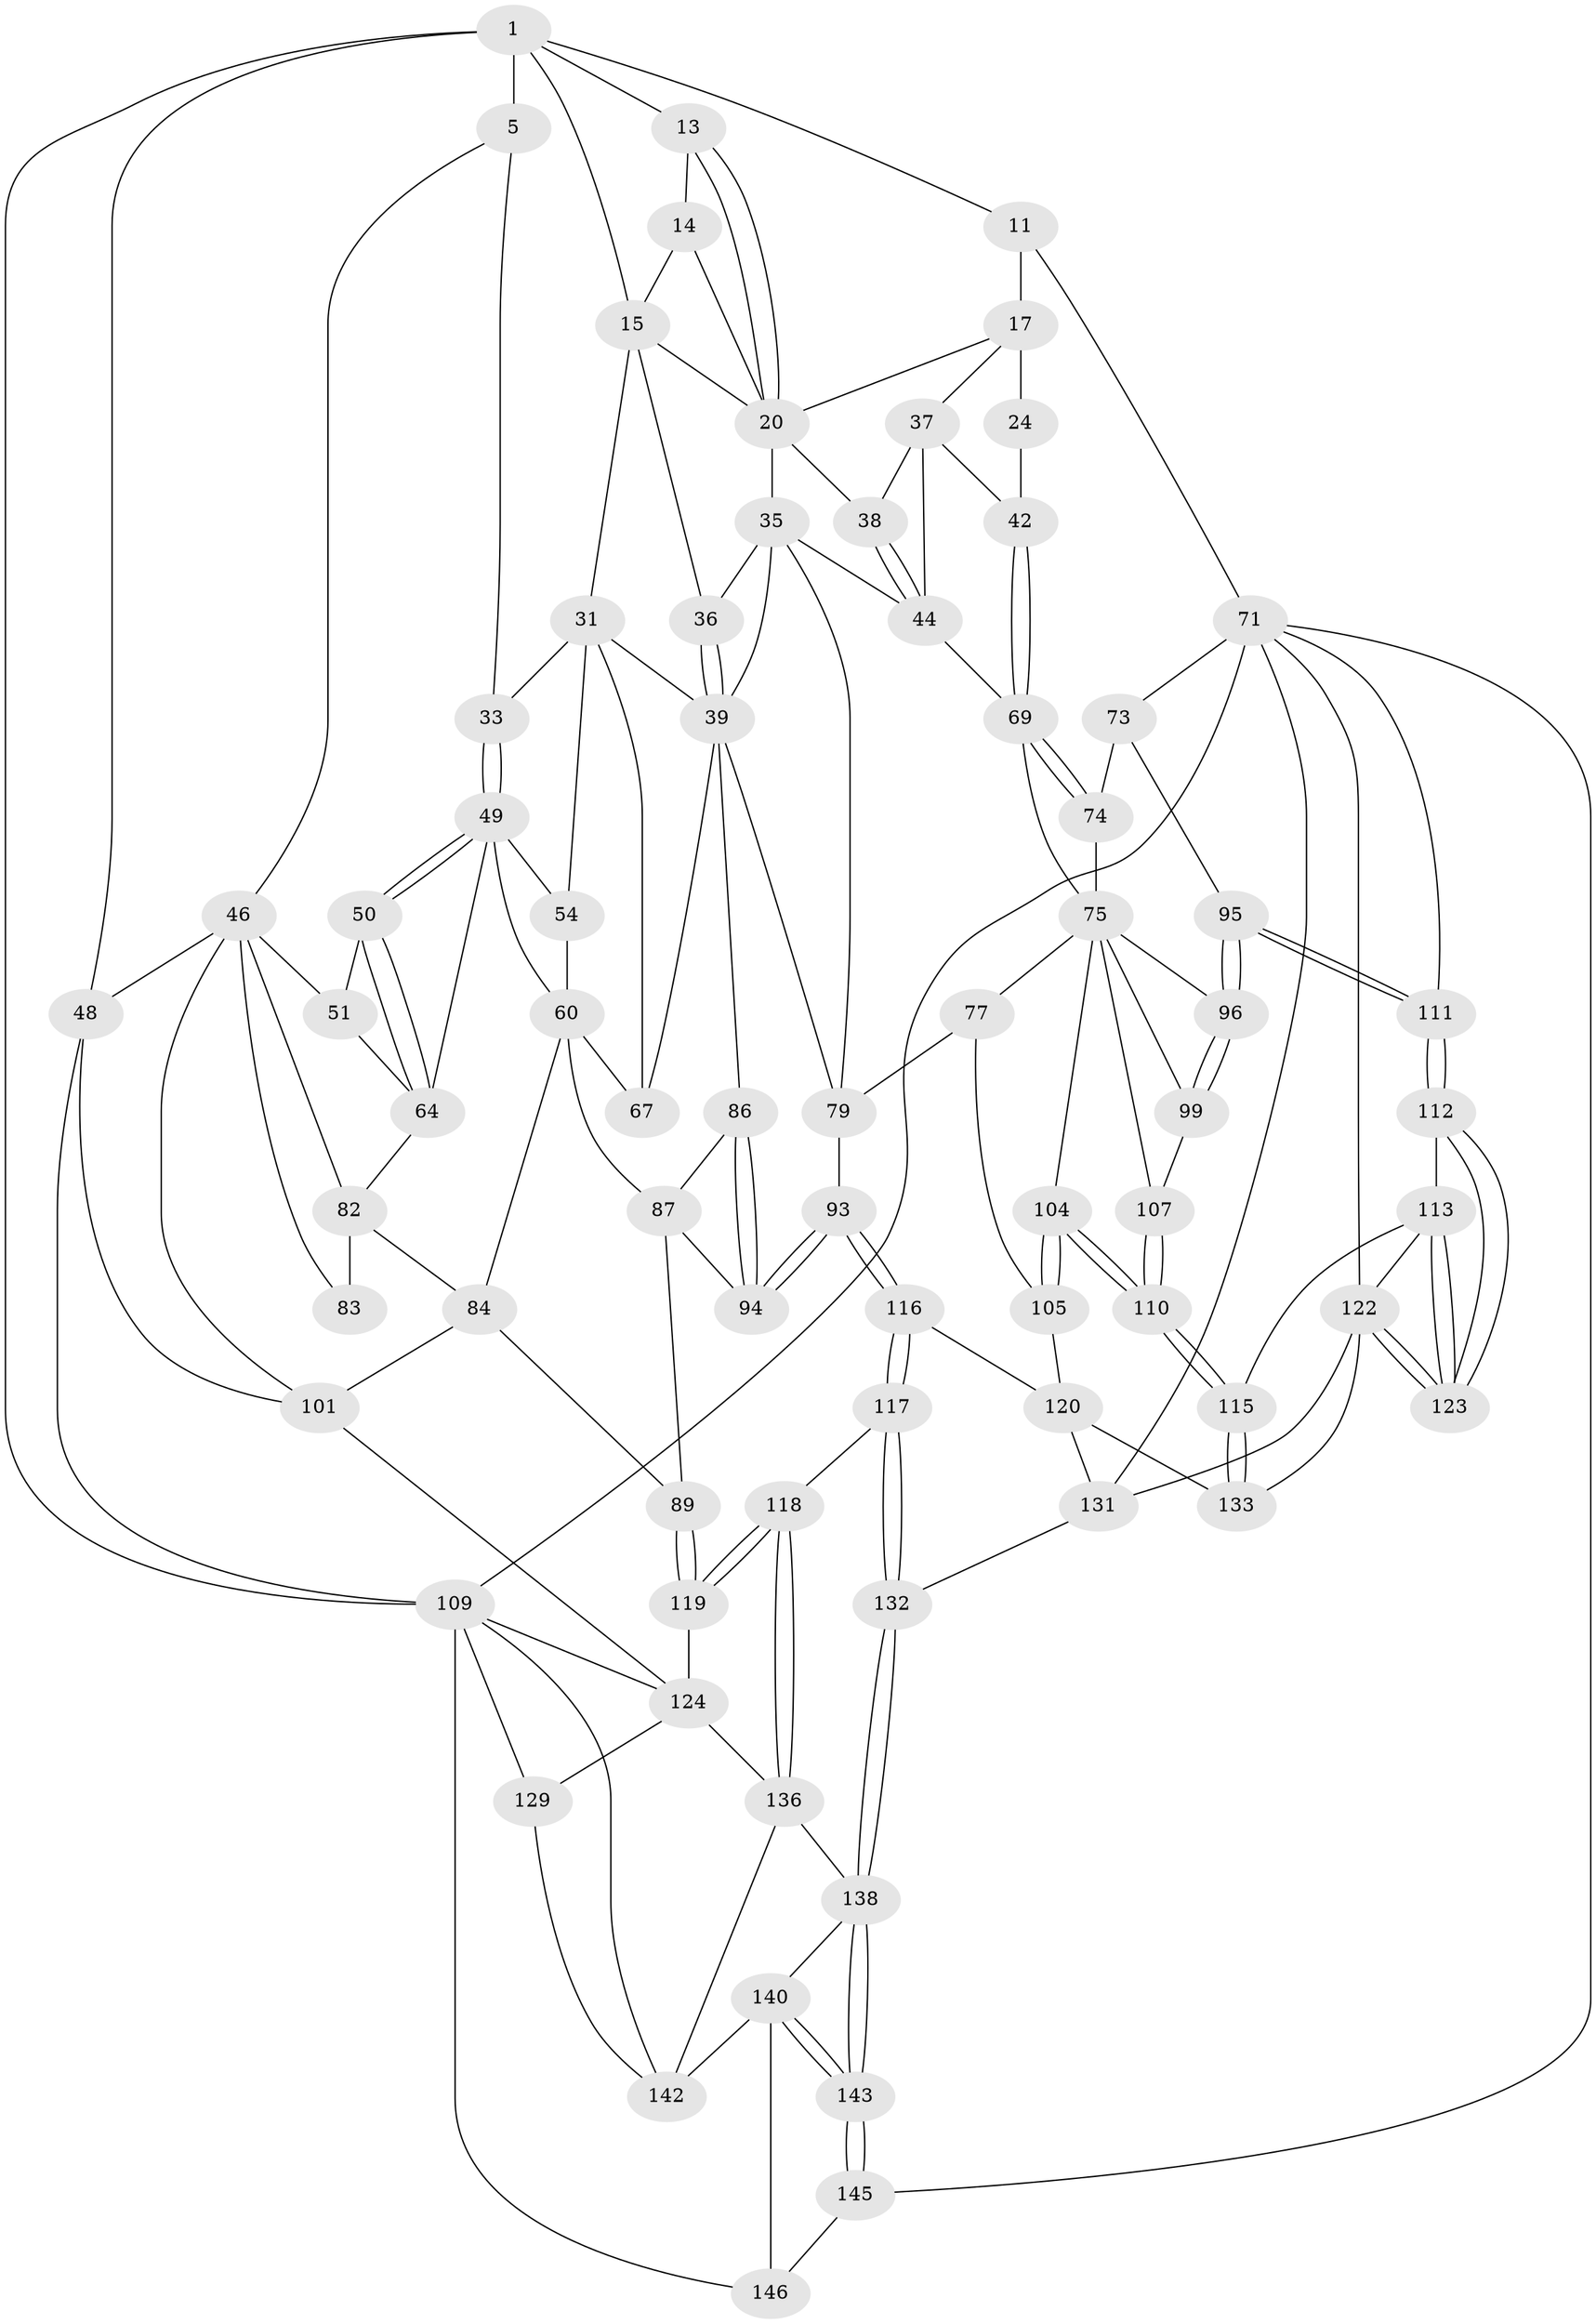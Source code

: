 // original degree distribution, {3: 0.013422818791946308, 6: 0.20134228187919462, 5: 0.5637583892617449, 4: 0.2214765100671141}
// Generated by graph-tools (version 1.1) at 2025/16/03/09/25 04:16:47]
// undirected, 74 vertices, 170 edges
graph export_dot {
graph [start="1"]
  node [color=gray90,style=filled];
  1 [pos="+0.2425510164726655+0",super="+7+2"];
  5 [pos="+0.14109936940637927+0.06648566213375938",super="+27+6"];
  11 [pos="+0.8211753509447262+0",super="+12"];
  13 [pos="+0.6494835181026244+0"];
  14 [pos="+0.5843312263046525+0.03023809020826018"];
  15 [pos="+0.49810941510091533+0.10012004007464519",super="+30+16"];
  17 [pos="+0.8295584752973473+0",super="+18+21"];
  20 [pos="+0.6819330690364499+0.11954146683017843",super="+25"];
  24 [pos="+0.8430403478164437+0.10234745732121542",super="+41"];
  31 [pos="+0.381265419561043+0.16055194464005693",super="+32+40"];
  33 [pos="+0.22086265445708395+0.1680844802069167"];
  35 [pos="+0.6380164722988827+0.23595730064513382",super="+45"];
  36 [pos="+0.5656997633669792+0.18514091272887712"];
  37 [pos="+0.8001018892271076+0.16600605948676472",super="+43"];
  38 [pos="+0.7181436033117088+0.19735800639746703"];
  39 [pos="+0.4964070157843369+0.2500125033479911",super="+59"];
  42 [pos="+0.923786232618138+0.3048101128738527"];
  44 [pos="+0.6915694113207963+0.31770031165410084",super="+53"];
  46 [pos="+0+0.2908061400615202",super="+52+47"];
  48 [pos="+0+0.2860606761459633",super="+108"];
  49 [pos="+0.1928089465361654+0.2730477940757646",super="+55"];
  50 [pos="+0.1492631319976566+0.3026997055356397"];
  51 [pos="+0.11774140631696535+0.3072574865622574"];
  54 [pos="+0.289808095415+0.27327413852381877",super="+57"];
  60 [pos="+0.3076573120368992+0.39180124999341315",super="+61"];
  64 [pos="+0.2203106223497343+0.38332868931760294",super="+68"];
  67 [pos="+0.41193764117014964+0.35795590131879196"];
  69 [pos="+0.910852482808319+0.36098900336198037",super="+70"];
  71 [pos="+1+0.5049776975436707",super="+72+121"];
  73 [pos="+0.9731686077210305+0.44124379387583307"];
  74 [pos="+0.9152554991154008+0.4101599394917705"];
  75 [pos="+0.7994621771882631+0.45938904074430503",super="+80+76"];
  77 [pos="+0.7097568239379092+0.48645940691606354",super="+78+106"];
  79 [pos="+0.6565332208228954+0.38197373401106",super="+81"];
  82 [pos="+0.1648076556332135+0.4432487257507079",super="+85"];
  83 [pos="+0.11976325818208142+0.43499973034851064"];
  84 [pos="+0.20336664435211052+0.4962366523286912",super="+90"];
  86 [pos="+0.4583900718637003+0.44519720173257427"];
  87 [pos="+0.3340895935237926+0.47015740833520825",super="+88"];
  89 [pos="+0.274694481127441+0.5890314327233551"];
  93 [pos="+0.4981984987825553+0.585076522416388"];
  94 [pos="+0.47274936630760356+0.5592540651172058"];
  95 [pos="+0.9053890786069565+0.5662694496551007"];
  96 [pos="+0.8938977147936118+0.5607938442867632"];
  99 [pos="+0.878220513150268+0.5675851342979069"];
  101 [pos="+0.14350536613603018+0.6074864961760933",super="+102"];
  104 [pos="+0.7315656903515508+0.6930713014812537"];
  105 [pos="+0.7151500901866751+0.6880060497862657"];
  107 [pos="+0.8503993249939994+0.5855463438254571"];
  109 [pos="+0+0.7585538069284978",super="+148+126"];
  110 [pos="+0.7484939090273431+0.7007113967904872"];
  111 [pos="+0.9227547827175829+0.5752921824045629"];
  112 [pos="+0.9281059500523084+0.605465282832535"];
  113 [pos="+0.8798596377786214+0.6857491988928173",super="+114"];
  115 [pos="+0.7607423502191303+0.7148538267920347"];
  116 [pos="+0.48874302148325316+0.6720976232706073"];
  117 [pos="+0.4001851883405689+0.7619909925354829"];
  118 [pos="+0.357410788136679+0.7588637094982646"];
  119 [pos="+0.35489920780232187+0.7567314454392048"];
  120 [pos="+0.6369092424692275+0.7237224312984736",super="+130"];
  122 [pos="+1+0.8029670269979988",super="+134"];
  123 [pos="+1+0.791628078338632"];
  124 [pos="+0.19559116467038595+0.7531795953604984",super="+125+128"];
  129 [pos="+0.08147179372142678+0.868384966607111"];
  131 [pos="+0.5851494319944881+0.8750442598256266",super="+144"];
  132 [pos="+0.5052118894416462+0.8998490159226875"];
  133 [pos="+0.6924758607436604+0.8567595361977328"];
  136 [pos="+0.33058711248668204+0.8015681884720394",super="+137"];
  138 [pos="+0.47199384245382847+1",super="+139"];
  140 [pos="+0.30424950596249023+0.9411471080618647",super="+141"];
  142 [pos="+0.2565337430055644+0.941055608733622",super="+147"];
  143 [pos="+0.46454136857811+1"];
  145 [pos="+0.4628997327063234+1"];
  146 [pos="+0.35548003762466335+1"];
  1 -- 11 [weight=2];
  1 -- 13;
  1 -- 48;
  1 -- 5 [weight=3];
  1 -- 109;
  1 -- 15;
  5 -- 33;
  5 -- 46;
  11 -- 17 [weight=2];
  11 -- 71 [weight=2];
  13 -- 14;
  13 -- 20;
  13 -- 20;
  14 -- 15;
  14 -- 20;
  15 -- 36;
  15 -- 31;
  15 -- 20;
  17 -- 24 [weight=3];
  17 -- 20;
  17 -- 37;
  20 -- 35;
  20 -- 38;
  24 -- 42;
  31 -- 33;
  31 -- 54 [weight=2];
  31 -- 67;
  31 -- 39;
  33 -- 49;
  33 -- 49;
  35 -- 36;
  35 -- 44;
  35 -- 79;
  35 -- 39;
  36 -- 39;
  36 -- 39;
  37 -- 38;
  37 -- 42;
  37 -- 44;
  38 -- 44;
  38 -- 44;
  39 -- 67;
  39 -- 86;
  39 -- 79;
  42 -- 69;
  42 -- 69;
  44 -- 69;
  46 -- 83;
  46 -- 51;
  46 -- 48;
  46 -- 82;
  46 -- 101;
  48 -- 109;
  48 -- 101;
  49 -- 50;
  49 -- 50;
  49 -- 64;
  49 -- 60;
  49 -- 54;
  50 -- 51;
  50 -- 64;
  50 -- 64;
  51 -- 64;
  54 -- 60;
  60 -- 67;
  60 -- 87;
  60 -- 84;
  64 -- 82;
  69 -- 74;
  69 -- 74;
  69 -- 75;
  71 -- 73;
  71 -- 111;
  71 -- 145;
  71 -- 131;
  71 -- 122;
  71 -- 109;
  73 -- 74;
  73 -- 95;
  74 -- 75;
  75 -- 96;
  75 -- 99;
  75 -- 104;
  75 -- 107;
  75 -- 77;
  77 -- 79 [weight=3];
  77 -- 105;
  79 -- 93;
  82 -- 83 [weight=2];
  82 -- 84;
  84 -- 89;
  84 -- 101;
  86 -- 87;
  86 -- 94;
  86 -- 94;
  87 -- 89;
  87 -- 94;
  89 -- 119;
  89 -- 119;
  93 -- 94;
  93 -- 94;
  93 -- 116;
  93 -- 116;
  95 -- 96;
  95 -- 96;
  95 -- 111;
  95 -- 111;
  96 -- 99;
  96 -- 99;
  99 -- 107;
  101 -- 124;
  104 -- 105;
  104 -- 105;
  104 -- 110;
  104 -- 110;
  105 -- 120;
  107 -- 110;
  107 -- 110;
  109 -- 146;
  109 -- 142;
  109 -- 129;
  109 -- 124;
  110 -- 115;
  110 -- 115;
  111 -- 112;
  111 -- 112;
  112 -- 113;
  112 -- 123;
  112 -- 123;
  113 -- 123;
  113 -- 123;
  113 -- 115;
  113 -- 122;
  115 -- 133;
  115 -- 133;
  116 -- 117;
  116 -- 117;
  116 -- 120;
  117 -- 118;
  117 -- 132;
  117 -- 132;
  118 -- 119;
  118 -- 119;
  118 -- 136;
  118 -- 136;
  119 -- 124;
  120 -- 131;
  120 -- 133;
  122 -- 123;
  122 -- 123;
  122 -- 131;
  122 -- 133;
  124 -- 136;
  124 -- 129;
  129 -- 142;
  131 -- 132;
  132 -- 138;
  132 -- 138;
  136 -- 142;
  136 -- 138;
  138 -- 143;
  138 -- 143;
  138 -- 140;
  140 -- 143;
  140 -- 143;
  140 -- 146;
  140 -- 142;
  143 -- 145;
  143 -- 145;
  145 -- 146;
}
